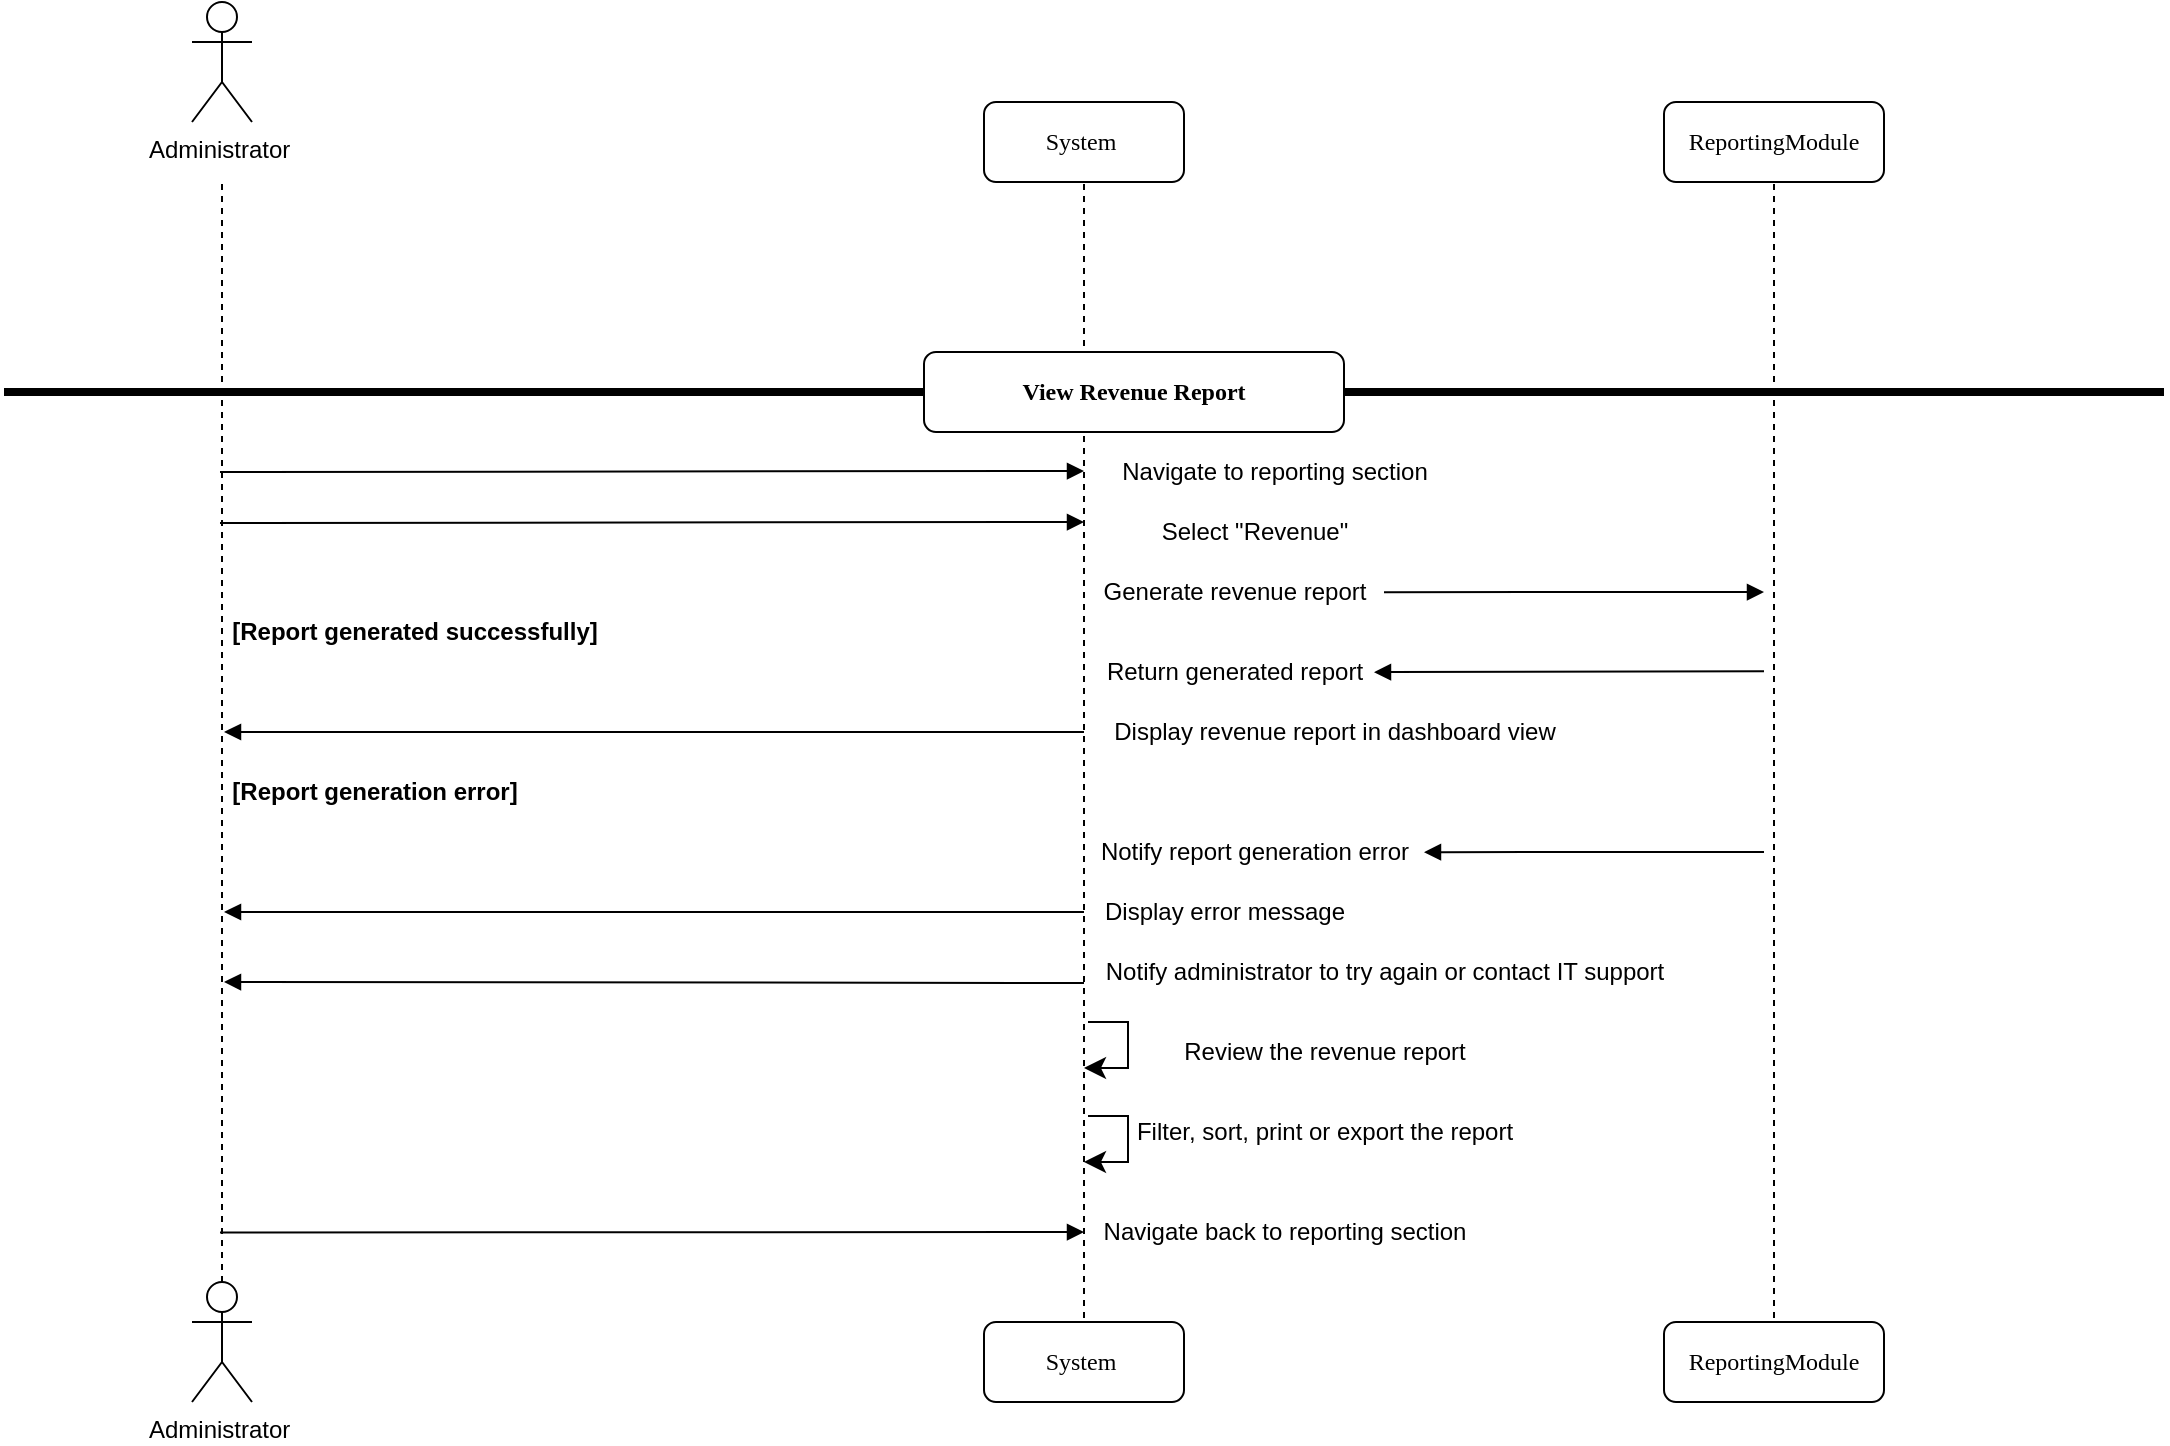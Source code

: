 <mxfile>
    <diagram id="8UGtXm2uEtKecIxDVXxg" name="Page-1">
        <mxGraphModel dx="576" dy="432" grid="1" gridSize="10" guides="1" tooltips="1" connect="1" arrows="1" fold="1" page="1" pageScale="1" pageWidth="850" pageHeight="1100" math="0" shadow="0">
            <root>
                <mxCell id="0"/>
                <mxCell id="1" parent="0"/>
                <mxCell id="2" value="ReportingModule" style="shape=umlLifeline;perimeter=lifelinePerimeter;whiteSpace=wrap;html=1;container=1;collapsible=0;recursiveResize=0;outlineConnect=0;rounded=1;shadow=0;comic=0;labelBackgroundColor=none;strokeWidth=1;fontFamily=Verdana;fontSize=12;align=center;" vertex="1" parent="1">
                    <mxGeometry x="840" y="320" width="110" height="40" as="geometry"/>
                </mxCell>
                <mxCell id="3" value="System&amp;nbsp;" style="shape=umlLifeline;perimeter=lifelinePerimeter;whiteSpace=wrap;html=1;container=1;collapsible=0;recursiveResize=0;outlineConnect=0;rounded=1;shadow=0;comic=0;labelBackgroundColor=none;strokeWidth=1;fontFamily=Verdana;fontSize=12;align=center;" vertex="1" parent="1">
                    <mxGeometry x="500" y="320" width="100" height="40" as="geometry"/>
                </mxCell>
                <mxCell id="4" value="" style="endArrow=none;dashed=1;html=1;rounded=0;" edge="1" parent="1" source="18">
                    <mxGeometry width="50" height="50" relative="1" as="geometry">
                        <mxPoint x="550" y="1000" as="sourcePoint"/>
                        <mxPoint x="550" y="360" as="targetPoint"/>
                    </mxGeometry>
                </mxCell>
                <mxCell id="5" value="" style="endArrow=none;dashed=1;html=1;rounded=0;" edge="1" parent="1" source="12" target="2">
                    <mxGeometry width="50" height="50" relative="1" as="geometry">
                        <mxPoint x="840" y="1000" as="sourcePoint"/>
                        <mxPoint x="740" y="200" as="targetPoint"/>
                    </mxGeometry>
                </mxCell>
                <mxCell id="6" value="" style="line;strokeWidth=4;html=1;perimeter=backbonePerimeter;points=[];outlineConnect=0;" vertex="1" parent="1">
                    <mxGeometry x="10" y="460" width="1080" height="10" as="geometry"/>
                </mxCell>
                <mxCell id="7" value="&lt;b&gt;View Revenue Report&lt;/b&gt;" style="shape=umlLifeline;perimeter=lifelinePerimeter;whiteSpace=wrap;html=1;container=1;collapsible=0;recursiveResize=0;outlineConnect=0;rounded=1;shadow=0;comic=0;labelBackgroundColor=none;strokeWidth=1;fontFamily=Verdana;fontSize=12;align=center;" vertex="1" parent="1">
                    <mxGeometry x="470" y="445" width="210" height="40" as="geometry"/>
                </mxCell>
                <mxCell id="8" value="Navigate to reporting section" style="text;html=1;align=center;verticalAlign=middle;resizable=0;points=[];autosize=1;strokeColor=none;fillColor=none;" vertex="1" parent="1">
                    <mxGeometry x="555" y="490" width="180" height="30" as="geometry"/>
                </mxCell>
                <mxCell id="9" value="Select &quot;Revenue&quot;" style="text;html=1;align=center;verticalAlign=middle;resizable=0;points=[];autosize=1;strokeColor=none;fillColor=none;" vertex="1" parent="1">
                    <mxGeometry x="575" y="520" width="120" height="30" as="geometry"/>
                </mxCell>
                <mxCell id="10" value="Generate revenue report" style="text;html=1;align=center;verticalAlign=middle;resizable=0;points=[];autosize=1;strokeColor=none;fillColor=none;" vertex="1" parent="1">
                    <mxGeometry x="550" y="550" width="150" height="30" as="geometry"/>
                </mxCell>
                <mxCell id="11" value="Notify report generation error" style="text;html=1;align=center;verticalAlign=middle;resizable=0;points=[];autosize=1;strokeColor=none;fillColor=none;" vertex="1" parent="1">
                    <mxGeometry x="545" y="680" width="180" height="30" as="geometry"/>
                </mxCell>
                <mxCell id="12" value="ReportingModule" style="shape=umlLifeline;perimeter=lifelinePerimeter;whiteSpace=wrap;html=1;container=1;collapsible=0;recursiveResize=0;outlineConnect=0;rounded=1;shadow=0;comic=0;labelBackgroundColor=none;strokeWidth=1;fontFamily=Verdana;fontSize=12;align=center;" vertex="1" parent="1">
                    <mxGeometry x="840" y="930" width="110" height="40" as="geometry"/>
                </mxCell>
                <mxCell id="13" value="" style="html=1;verticalAlign=bottom;endArrow=block;labelBackgroundColor=none;fontFamily=Verdana;fontSize=12;edgeStyle=elbowEdgeStyle;elbow=vertical;" edge="1" parent="1">
                    <mxGeometry relative="1" as="geometry">
                        <mxPoint x="890" y="604.58" as="sourcePoint"/>
                        <mxPoint x="695" y="604.58" as="targetPoint"/>
                        <Array as="points">
                            <mxPoint x="685" y="605.08"/>
                        </Array>
                    </mxGeometry>
                </mxCell>
                <mxCell id="14" value="" style="html=1;verticalAlign=bottom;endArrow=block;labelBackgroundColor=none;fontFamily=Verdana;fontSize=12;edgeStyle=elbowEdgeStyle;elbow=vertical;" edge="1" parent="1">
                    <mxGeometry relative="1" as="geometry">
                        <mxPoint x="550" y="635.06" as="sourcePoint"/>
                        <mxPoint x="120" y="634.58" as="targetPoint"/>
                    </mxGeometry>
                </mxCell>
                <mxCell id="15" value="Display revenue report in dashboard view" style="text;html=1;align=center;verticalAlign=middle;resizable=0;points=[];autosize=1;strokeColor=none;fillColor=none;" vertex="1" parent="1">
                    <mxGeometry x="555" y="620" width="240" height="30" as="geometry"/>
                </mxCell>
                <mxCell id="16" value="" style="html=1;verticalAlign=bottom;endArrow=block;labelBackgroundColor=none;fontFamily=Verdana;fontSize=12;edgeStyle=elbowEdgeStyle;elbow=vertical;entryX=0.015;entryY=0.4;entryDx=0;entryDy=0;entryPerimeter=0;" edge="1" parent="1">
                    <mxGeometry relative="1" as="geometry">
                        <mxPoint x="118" y="504.99" as="sourcePoint"/>
                        <mxPoint x="550" y="504.5" as="targetPoint"/>
                    </mxGeometry>
                </mxCell>
                <mxCell id="17" value="" style="html=1;verticalAlign=bottom;endArrow=block;labelBackgroundColor=none;fontFamily=Verdana;fontSize=12;edgeStyle=elbowEdgeStyle;elbow=vertical;" edge="1" parent="1">
                    <mxGeometry relative="1" as="geometry">
                        <mxPoint x="700" y="565.07" as="sourcePoint"/>
                        <mxPoint x="890" y="565" as="targetPoint"/>
                    </mxGeometry>
                </mxCell>
                <mxCell id="18" value="System&amp;nbsp;" style="shape=umlLifeline;perimeter=lifelinePerimeter;whiteSpace=wrap;html=1;container=1;collapsible=0;recursiveResize=0;outlineConnect=0;rounded=1;shadow=0;comic=0;labelBackgroundColor=none;strokeWidth=1;fontFamily=Verdana;fontSize=12;align=center;" vertex="1" parent="1">
                    <mxGeometry x="500" y="930" width="100" height="40" as="geometry"/>
                </mxCell>
                <mxCell id="19" value="Administrator&amp;nbsp;" style="shape=umlActor;verticalLabelPosition=bottom;verticalAlign=top;html=1;outlineConnect=0;" vertex="1" parent="1">
                    <mxGeometry x="104" y="910" width="30" height="60" as="geometry"/>
                </mxCell>
                <mxCell id="20" value="" style="html=1;verticalAlign=bottom;endArrow=block;labelBackgroundColor=none;fontFamily=Verdana;fontSize=12;edgeStyle=elbowEdgeStyle;elbow=vertical;entryX=0.015;entryY=0.4;entryDx=0;entryDy=0;entryPerimeter=0;" edge="1" parent="1">
                    <mxGeometry relative="1" as="geometry">
                        <mxPoint x="118" y="530.49" as="sourcePoint"/>
                        <mxPoint x="550" y="530" as="targetPoint"/>
                    </mxGeometry>
                </mxCell>
                <mxCell id="21" value="Return generated report" style="text;html=1;align=center;verticalAlign=middle;resizable=0;points=[];autosize=1;strokeColor=none;fillColor=none;" vertex="1" parent="1">
                    <mxGeometry x="550" y="590" width="150" height="30" as="geometry"/>
                </mxCell>
                <mxCell id="22" value="&lt;b&gt;[Report generated successfully]&lt;/b&gt;" style="text;html=1;align=center;verticalAlign=middle;resizable=0;points=[];autosize=1;strokeColor=none;fillColor=none;" vertex="1" parent="1">
                    <mxGeometry x="110" y="570" width="210" height="30" as="geometry"/>
                </mxCell>
                <mxCell id="23" value="&lt;b&gt;[Report generation error]&lt;/b&gt;" style="text;html=1;align=center;verticalAlign=middle;resizable=0;points=[];autosize=1;strokeColor=none;fillColor=none;" vertex="1" parent="1">
                    <mxGeometry x="110" y="650" width="170" height="30" as="geometry"/>
                </mxCell>
                <mxCell id="24" value="" style="html=1;verticalAlign=bottom;endArrow=block;labelBackgroundColor=none;fontFamily=Verdana;fontSize=12;edgeStyle=elbowEdgeStyle;elbow=vertical;" edge="1" parent="1">
                    <mxGeometry relative="1" as="geometry">
                        <mxPoint x="890" y="695" as="sourcePoint"/>
                        <mxPoint x="720" y="694.58" as="targetPoint"/>
                        <Array as="points">
                            <mxPoint x="710" y="695.08"/>
                        </Array>
                    </mxGeometry>
                </mxCell>
                <mxCell id="25" value="Display error message" style="text;html=1;align=center;verticalAlign=middle;resizable=0;points=[];autosize=1;strokeColor=none;fillColor=none;" vertex="1" parent="1">
                    <mxGeometry x="550" y="710" width="140" height="30" as="geometry"/>
                </mxCell>
                <mxCell id="26" value="" style="html=1;verticalAlign=bottom;endArrow=block;labelBackgroundColor=none;fontFamily=Verdana;fontSize=12;edgeStyle=elbowEdgeStyle;elbow=vertical;" edge="1" parent="1">
                    <mxGeometry relative="1" as="geometry">
                        <mxPoint x="550" y="725.06" as="sourcePoint"/>
                        <mxPoint x="120" y="724.58" as="targetPoint"/>
                    </mxGeometry>
                </mxCell>
                <mxCell id="27" value="" style="html=1;verticalAlign=bottom;endArrow=block;labelBackgroundColor=none;fontFamily=Verdana;fontSize=12;edgeStyle=elbowEdgeStyle;elbow=vertical;" edge="1" parent="1">
                    <mxGeometry relative="1" as="geometry">
                        <mxPoint x="550" y="760.48" as="sourcePoint"/>
                        <mxPoint x="120" y="760" as="targetPoint"/>
                    </mxGeometry>
                </mxCell>
                <mxCell id="28" value="Notify administrator to try again or contact IT support" style="text;html=1;align=center;verticalAlign=middle;resizable=0;points=[];autosize=1;strokeColor=none;fillColor=none;" vertex="1" parent="1">
                    <mxGeometry x="550" y="740" width="300" height="30" as="geometry"/>
                </mxCell>
                <mxCell id="29" value="" style="edgeStyle=elbowEdgeStyle;elbow=horizontal;endArrow=classic;html=1;curved=0;rounded=0;endSize=8;startSize=8;entryX=0.02;entryY=0.089;entryDx=0;entryDy=0;entryPerimeter=0;" edge="1" parent="1">
                    <mxGeometry width="50" height="50" relative="1" as="geometry">
                        <mxPoint x="552" y="780" as="sourcePoint"/>
                        <mxPoint x="550" y="803" as="targetPoint"/>
                        <Array as="points">
                            <mxPoint x="572" y="770"/>
                        </Array>
                    </mxGeometry>
                </mxCell>
                <mxCell id="30" value="" style="edgeStyle=elbowEdgeStyle;elbow=horizontal;endArrow=classic;html=1;curved=0;rounded=0;endSize=8;startSize=8;entryX=0.02;entryY=0.089;entryDx=0;entryDy=0;entryPerimeter=0;" edge="1" parent="1">
                    <mxGeometry width="50" height="50" relative="1" as="geometry">
                        <mxPoint x="552" y="827" as="sourcePoint"/>
                        <mxPoint x="550" y="850" as="targetPoint"/>
                        <Array as="points">
                            <mxPoint x="572" y="817"/>
                        </Array>
                    </mxGeometry>
                </mxCell>
                <mxCell id="31" value="" style="html=1;verticalAlign=bottom;endArrow=block;labelBackgroundColor=none;fontFamily=Verdana;fontSize=12;edgeStyle=elbowEdgeStyle;elbow=vertical;entryX=0.015;entryY=0.4;entryDx=0;entryDy=0;entryPerimeter=0;" edge="1" parent="1">
                    <mxGeometry relative="1" as="geometry">
                        <mxPoint x="118" y="885.25" as="sourcePoint"/>
                        <mxPoint x="550" y="884.76" as="targetPoint"/>
                    </mxGeometry>
                </mxCell>
                <mxCell id="32" value="Review the revenue report" style="text;html=1;align=center;verticalAlign=middle;resizable=0;points=[];autosize=1;strokeColor=none;fillColor=none;" vertex="1" parent="1">
                    <mxGeometry x="590" y="780" width="160" height="30" as="geometry"/>
                </mxCell>
                <mxCell id="33" value="Filter, sort, print or export the report" style="text;html=1;align=center;verticalAlign=middle;resizable=0;points=[];autosize=1;strokeColor=none;fillColor=none;" vertex="1" parent="1">
                    <mxGeometry x="565" y="820" width="210" height="30" as="geometry"/>
                </mxCell>
                <mxCell id="34" value="Navigate back to reporting section" style="text;html=1;align=center;verticalAlign=middle;resizable=0;points=[];autosize=1;strokeColor=none;fillColor=none;" vertex="1" parent="1">
                    <mxGeometry x="550" y="870" width="200" height="30" as="geometry"/>
                </mxCell>
                <mxCell id="35" value="" style="endArrow=none;dashed=1;html=1;rounded=0;" edge="1" parent="1" source="19">
                    <mxGeometry width="50" height="50" relative="1" as="geometry">
                        <mxPoint x="119" y="910" as="sourcePoint"/>
                        <mxPoint x="119" y="360" as="targetPoint"/>
                    </mxGeometry>
                </mxCell>
                <mxCell id="36" value="Administrator&amp;nbsp;" style="shape=umlActor;verticalLabelPosition=bottom;verticalAlign=top;html=1;outlineConnect=0;" vertex="1" parent="1">
                    <mxGeometry x="104" y="270" width="30" height="60" as="geometry"/>
                </mxCell>
            </root>
        </mxGraphModel>
    </diagram>
</mxfile>